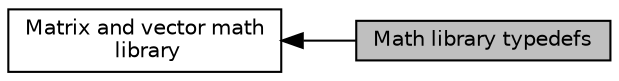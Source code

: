 digraph "Math library typedefs"
{
  edge [fontname="Helvetica",fontsize="10",labelfontname="Helvetica",labelfontsize="10"];
  node [fontname="Helvetica",fontsize="10",shape=record];
  rankdir=LR;
  Node1 [label="Matrix and vector math\l library",height=0.2,width=0.4,color="black", fillcolor="white", style="filled",URL="$group__mathlib.html"];
  Node0 [label="Math library typedefs",height=0.2,width=0.4,color="black", fillcolor="grey75", style="filled", fontcolor="black"];
  Node1->Node0 [shape=plaintext, dir="back", style="solid"];
}
